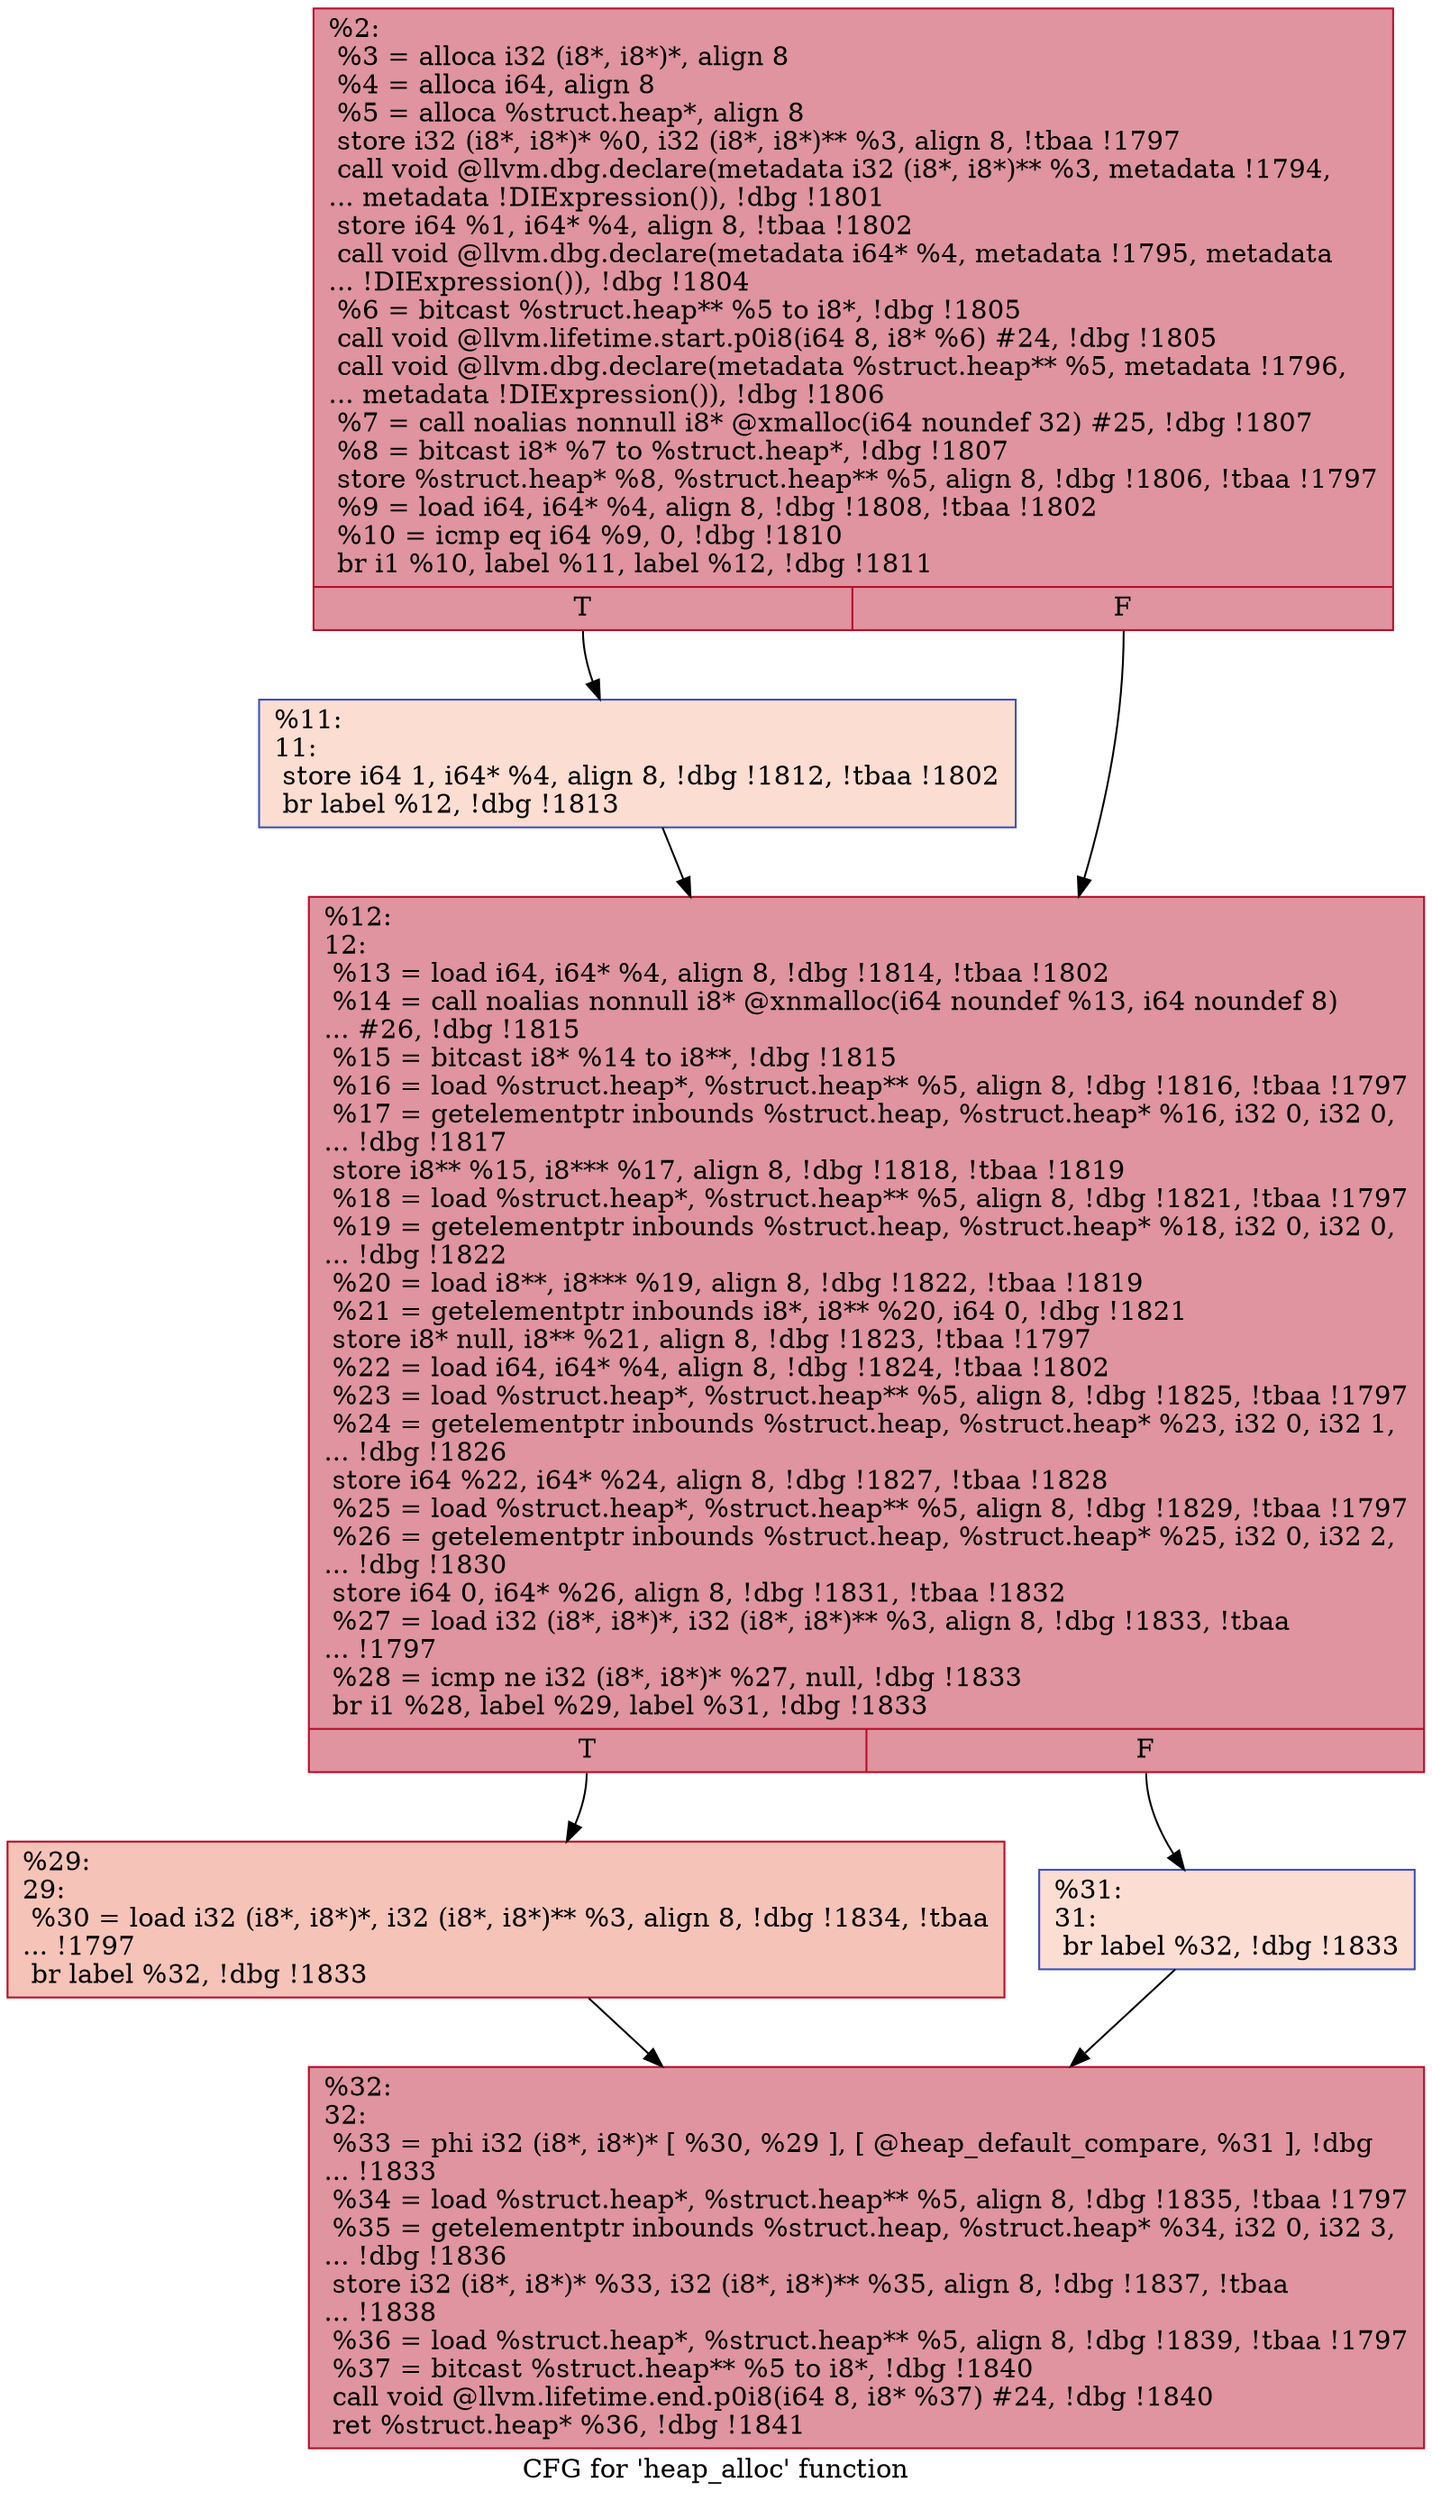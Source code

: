 digraph "CFG for 'heap_alloc' function" {
	label="CFG for 'heap_alloc' function";

	Node0x25c0d70 [shape=record,color="#b70d28ff", style=filled, fillcolor="#b70d2870",label="{%2:\l  %3 = alloca i32 (i8*, i8*)*, align 8\l  %4 = alloca i64, align 8\l  %5 = alloca %struct.heap*, align 8\l  store i32 (i8*, i8*)* %0, i32 (i8*, i8*)** %3, align 8, !tbaa !1797\l  call void @llvm.dbg.declare(metadata i32 (i8*, i8*)** %3, metadata !1794,\l... metadata !DIExpression()), !dbg !1801\l  store i64 %1, i64* %4, align 8, !tbaa !1802\l  call void @llvm.dbg.declare(metadata i64* %4, metadata !1795, metadata\l... !DIExpression()), !dbg !1804\l  %6 = bitcast %struct.heap** %5 to i8*, !dbg !1805\l  call void @llvm.lifetime.start.p0i8(i64 8, i8* %6) #24, !dbg !1805\l  call void @llvm.dbg.declare(metadata %struct.heap** %5, metadata !1796,\l... metadata !DIExpression()), !dbg !1806\l  %7 = call noalias nonnull i8* @xmalloc(i64 noundef 32) #25, !dbg !1807\l  %8 = bitcast i8* %7 to %struct.heap*, !dbg !1807\l  store %struct.heap* %8, %struct.heap** %5, align 8, !dbg !1806, !tbaa !1797\l  %9 = load i64, i64* %4, align 8, !dbg !1808, !tbaa !1802\l  %10 = icmp eq i64 %9, 0, !dbg !1810\l  br i1 %10, label %11, label %12, !dbg !1811\l|{<s0>T|<s1>F}}"];
	Node0x25c0d70:s0 -> Node0x25c1840;
	Node0x25c0d70:s1 -> Node0x25c1890;
	Node0x25c1840 [shape=record,color="#3d50c3ff", style=filled, fillcolor="#f7b39670",label="{%11:\l11:                                               \l  store i64 1, i64* %4, align 8, !dbg !1812, !tbaa !1802\l  br label %12, !dbg !1813\l}"];
	Node0x25c1840 -> Node0x25c1890;
	Node0x25c1890 [shape=record,color="#b70d28ff", style=filled, fillcolor="#b70d2870",label="{%12:\l12:                                               \l  %13 = load i64, i64* %4, align 8, !dbg !1814, !tbaa !1802\l  %14 = call noalias nonnull i8* @xnmalloc(i64 noundef %13, i64 noundef 8)\l... #26, !dbg !1815\l  %15 = bitcast i8* %14 to i8**, !dbg !1815\l  %16 = load %struct.heap*, %struct.heap** %5, align 8, !dbg !1816, !tbaa !1797\l  %17 = getelementptr inbounds %struct.heap, %struct.heap* %16, i32 0, i32 0,\l... !dbg !1817\l  store i8** %15, i8*** %17, align 8, !dbg !1818, !tbaa !1819\l  %18 = load %struct.heap*, %struct.heap** %5, align 8, !dbg !1821, !tbaa !1797\l  %19 = getelementptr inbounds %struct.heap, %struct.heap* %18, i32 0, i32 0,\l... !dbg !1822\l  %20 = load i8**, i8*** %19, align 8, !dbg !1822, !tbaa !1819\l  %21 = getelementptr inbounds i8*, i8** %20, i64 0, !dbg !1821\l  store i8* null, i8** %21, align 8, !dbg !1823, !tbaa !1797\l  %22 = load i64, i64* %4, align 8, !dbg !1824, !tbaa !1802\l  %23 = load %struct.heap*, %struct.heap** %5, align 8, !dbg !1825, !tbaa !1797\l  %24 = getelementptr inbounds %struct.heap, %struct.heap* %23, i32 0, i32 1,\l... !dbg !1826\l  store i64 %22, i64* %24, align 8, !dbg !1827, !tbaa !1828\l  %25 = load %struct.heap*, %struct.heap** %5, align 8, !dbg !1829, !tbaa !1797\l  %26 = getelementptr inbounds %struct.heap, %struct.heap* %25, i32 0, i32 2,\l... !dbg !1830\l  store i64 0, i64* %26, align 8, !dbg !1831, !tbaa !1832\l  %27 = load i32 (i8*, i8*)*, i32 (i8*, i8*)** %3, align 8, !dbg !1833, !tbaa\l... !1797\l  %28 = icmp ne i32 (i8*, i8*)* %27, null, !dbg !1833\l  br i1 %28, label %29, label %31, !dbg !1833\l|{<s0>T|<s1>F}}"];
	Node0x25c1890:s0 -> Node0x25c18e0;
	Node0x25c1890:s1 -> Node0x25c1930;
	Node0x25c18e0 [shape=record,color="#b70d28ff", style=filled, fillcolor="#e8765c70",label="{%29:\l29:                                               \l  %30 = load i32 (i8*, i8*)*, i32 (i8*, i8*)** %3, align 8, !dbg !1834, !tbaa\l... !1797\l  br label %32, !dbg !1833\l}"];
	Node0x25c18e0 -> Node0x25c1980;
	Node0x25c1930 [shape=record,color="#3d50c3ff", style=filled, fillcolor="#f7b39670",label="{%31:\l31:                                               \l  br label %32, !dbg !1833\l}"];
	Node0x25c1930 -> Node0x25c1980;
	Node0x25c1980 [shape=record,color="#b70d28ff", style=filled, fillcolor="#b70d2870",label="{%32:\l32:                                               \l  %33 = phi i32 (i8*, i8*)* [ %30, %29 ], [ @heap_default_compare, %31 ], !dbg\l... !1833\l  %34 = load %struct.heap*, %struct.heap** %5, align 8, !dbg !1835, !tbaa !1797\l  %35 = getelementptr inbounds %struct.heap, %struct.heap* %34, i32 0, i32 3,\l... !dbg !1836\l  store i32 (i8*, i8*)* %33, i32 (i8*, i8*)** %35, align 8, !dbg !1837, !tbaa\l... !1838\l  %36 = load %struct.heap*, %struct.heap** %5, align 8, !dbg !1839, !tbaa !1797\l  %37 = bitcast %struct.heap** %5 to i8*, !dbg !1840\l  call void @llvm.lifetime.end.p0i8(i64 8, i8* %37) #24, !dbg !1840\l  ret %struct.heap* %36, !dbg !1841\l}"];
}
